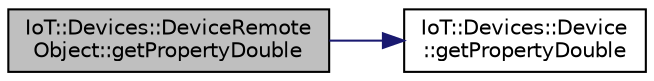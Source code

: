 digraph "IoT::Devices::DeviceRemoteObject::getPropertyDouble"
{
 // LATEX_PDF_SIZE
  edge [fontname="Helvetica",fontsize="10",labelfontname="Helvetica",labelfontsize="10"];
  node [fontname="Helvetica",fontsize="10",shape=record];
  rankdir="LR";
  Node1 [label="IoT::Devices::DeviceRemote\lObject::getPropertyDouble",height=0.2,width=0.4,color="black", fillcolor="grey75", style="filled", fontcolor="black",tooltip=" "];
  Node1 -> Node2 [color="midnightblue",fontsize="10",style="solid"];
  Node2 [label="IoT::Devices::Device\l::getPropertyDouble",height=0.2,width=0.4,color="black", fillcolor="white", style="filled",URL="$classIoT_1_1Devices_1_1Device.html#acaad80b438a333a8de7a8fd74fe3e963",tooltip=" "];
}
